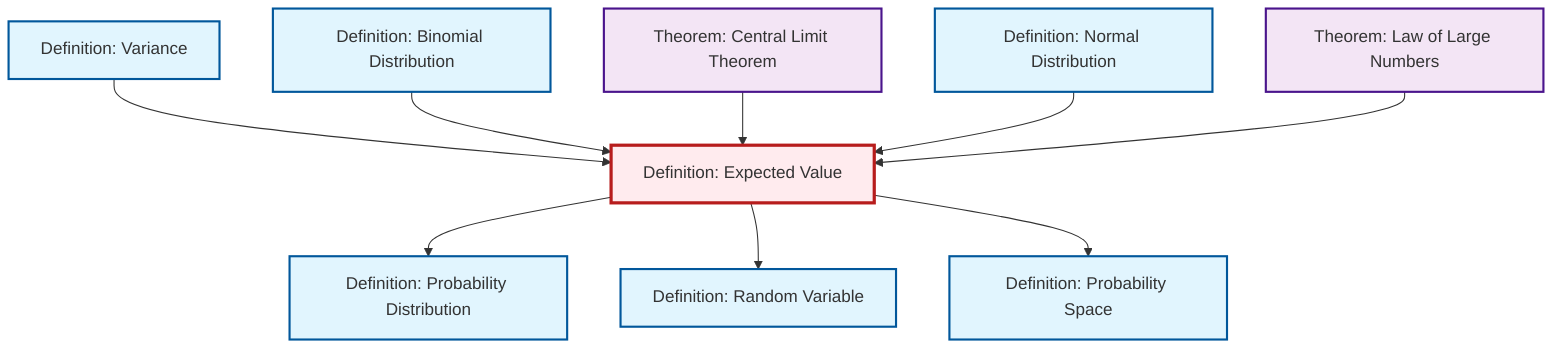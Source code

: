 graph TD
    classDef definition fill:#e1f5fe,stroke:#01579b,stroke-width:2px
    classDef theorem fill:#f3e5f5,stroke:#4a148c,stroke-width:2px
    classDef axiom fill:#fff3e0,stroke:#e65100,stroke-width:2px
    classDef example fill:#e8f5e9,stroke:#1b5e20,stroke-width:2px
    classDef current fill:#ffebee,stroke:#b71c1c,stroke-width:3px
    def-normal-distribution["Definition: Normal Distribution"]:::definition
    thm-central-limit["Theorem: Central Limit Theorem"]:::theorem
    def-random-variable["Definition: Random Variable"]:::definition
    thm-law-of-large-numbers["Theorem: Law of Large Numbers"]:::theorem
    def-variance["Definition: Variance"]:::definition
    def-expectation["Definition: Expected Value"]:::definition
    def-probability-distribution["Definition: Probability Distribution"]:::definition
    def-probability-space["Definition: Probability Space"]:::definition
    def-binomial-distribution["Definition: Binomial Distribution"]:::definition
    def-variance --> def-expectation
    def-binomial-distribution --> def-expectation
    thm-central-limit --> def-expectation
    def-expectation --> def-probability-distribution
    def-expectation --> def-random-variable
    def-normal-distribution --> def-expectation
    thm-law-of-large-numbers --> def-expectation
    def-expectation --> def-probability-space
    class def-expectation current